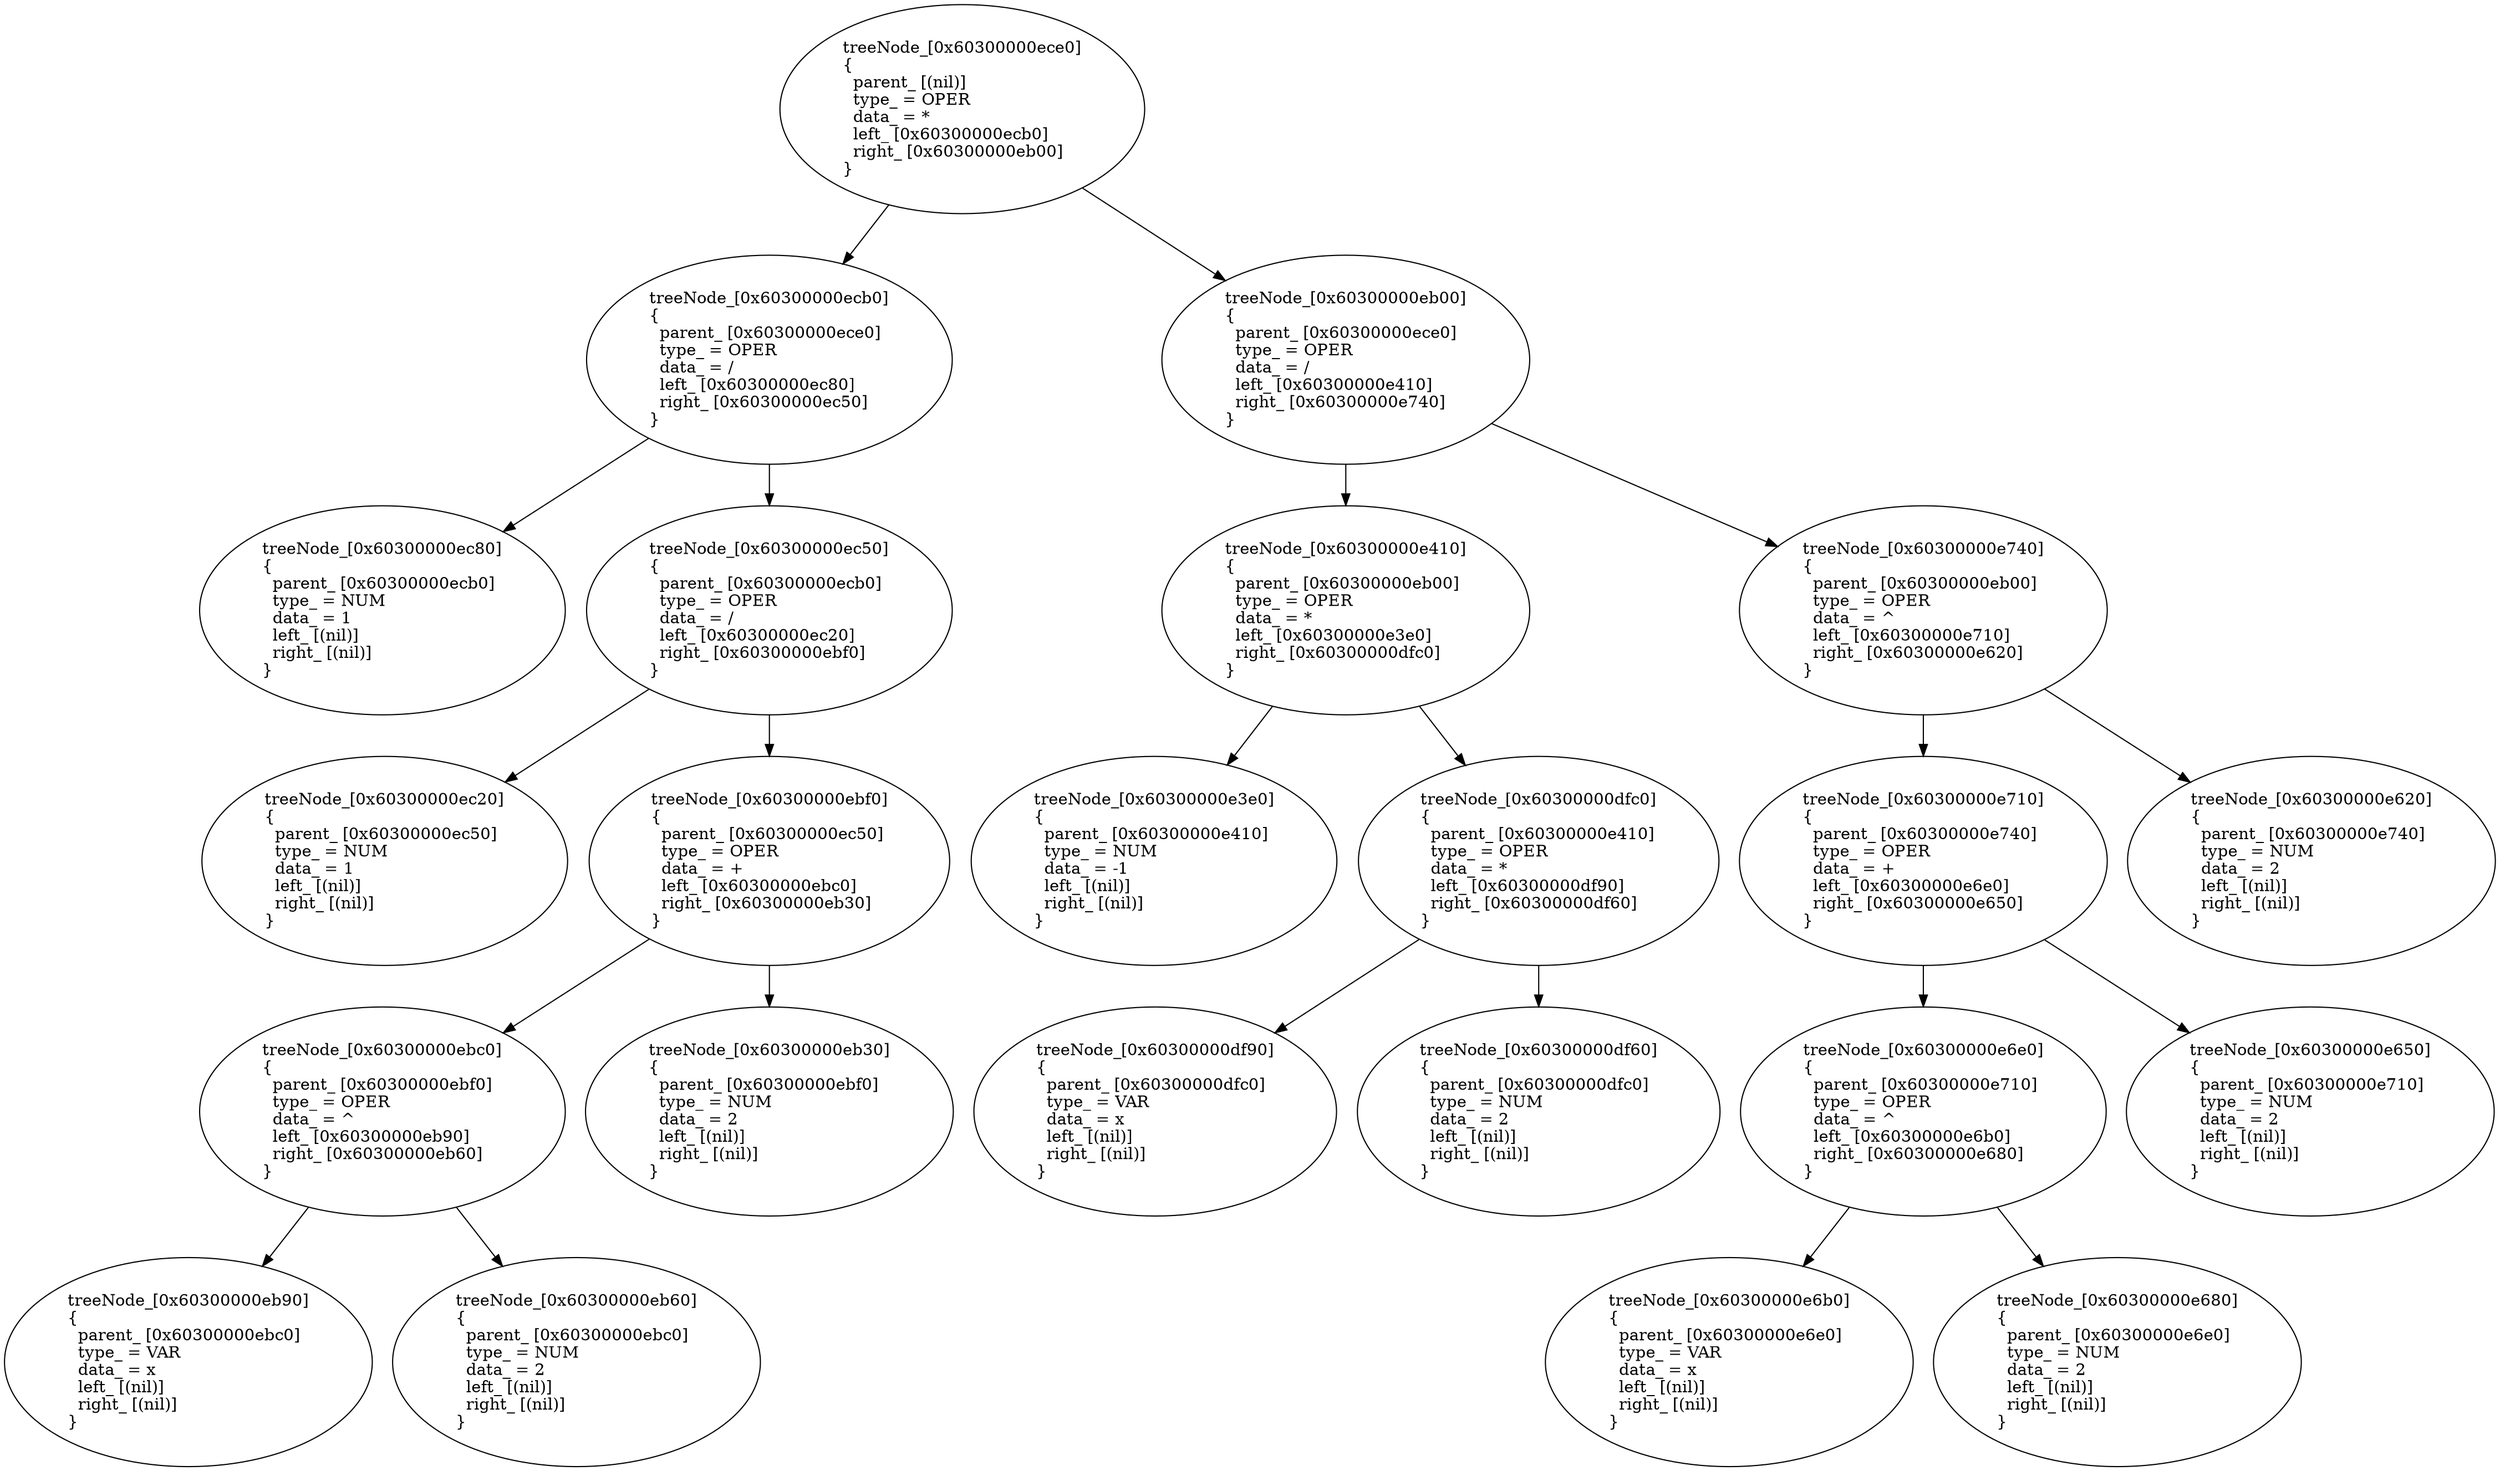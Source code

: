 digraph graf {
treeNode_0x60300000ece0 [label="treeNode_[0x60300000ece0]\l{\l  parent_ [(nil)]\l  type_ = OPER\l  data_ = *\l  left_ [0x60300000ecb0]\l  right_ [0x60300000eb00]\l}\l"]
treeNode_0x60300000ece0->treeNode_0x60300000ecb0
treeNode_0x60300000ecb0 [label="treeNode_[0x60300000ecb0]\l{\l  parent_ [0x60300000ece0]\l  type_ = OPER\l  data_ = /\l  left_ [0x60300000ec80]\l  right_ [0x60300000ec50]\l}\l"]
treeNode_0x60300000ecb0->treeNode_0x60300000ec80
treeNode_0x60300000ec80 [label="treeNode_[0x60300000ec80]\l{\l  parent_ [0x60300000ecb0]\l  type_ = NUM\l  data_ = 1\l  left_ [(nil)]\l  right_ [(nil)]\l}\l"]
treeNode_0x60300000ecb0->treeNode_0x60300000ec50
treeNode_0x60300000ec50 [label="treeNode_[0x60300000ec50]\l{\l  parent_ [0x60300000ecb0]\l  type_ = OPER\l  data_ = /\l  left_ [0x60300000ec20]\l  right_ [0x60300000ebf0]\l}\l"]
treeNode_0x60300000ec50->treeNode_0x60300000ec20
treeNode_0x60300000ec20 [label="treeNode_[0x60300000ec20]\l{\l  parent_ [0x60300000ec50]\l  type_ = NUM\l  data_ = 1\l  left_ [(nil)]\l  right_ [(nil)]\l}\l"]
treeNode_0x60300000ec50->treeNode_0x60300000ebf0
treeNode_0x60300000ebf0 [label="treeNode_[0x60300000ebf0]\l{\l  parent_ [0x60300000ec50]\l  type_ = OPER\l  data_ = +\l  left_ [0x60300000ebc0]\l  right_ [0x60300000eb30]\l}\l"]
treeNode_0x60300000ebf0->treeNode_0x60300000ebc0
treeNode_0x60300000ebc0 [label="treeNode_[0x60300000ebc0]\l{\l  parent_ [0x60300000ebf0]\l  type_ = OPER\l  data_ = ^\l  left_ [0x60300000eb90]\l  right_ [0x60300000eb60]\l}\l"]
treeNode_0x60300000ebc0->treeNode_0x60300000eb90
treeNode_0x60300000eb90 [label="treeNode_[0x60300000eb90]\l{\l  parent_ [0x60300000ebc0]\l  type_ = VAR\l  data_ = x\l  left_ [(nil)]\l  right_ [(nil)]\l}\l"]
treeNode_0x60300000ebc0->treeNode_0x60300000eb60
treeNode_0x60300000eb60 [label="treeNode_[0x60300000eb60]\l{\l  parent_ [0x60300000ebc0]\l  type_ = NUM\l  data_ = 2\l  left_ [(nil)]\l  right_ [(nil)]\l}\l"]
treeNode_0x60300000ebf0->treeNode_0x60300000eb30
treeNode_0x60300000eb30 [label="treeNode_[0x60300000eb30]\l{\l  parent_ [0x60300000ebf0]\l  type_ = NUM\l  data_ = 2\l  left_ [(nil)]\l  right_ [(nil)]\l}\l"]
treeNode_0x60300000ece0->treeNode_0x60300000eb00
treeNode_0x60300000eb00 [label="treeNode_[0x60300000eb00]\l{\l  parent_ [0x60300000ece0]\l  type_ = OPER\l  data_ = /\l  left_ [0x60300000e410]\l  right_ [0x60300000e740]\l}\l"]
treeNode_0x60300000eb00->treeNode_0x60300000e410
treeNode_0x60300000e410 [label="treeNode_[0x60300000e410]\l{\l  parent_ [0x60300000eb00]\l  type_ = OPER\l  data_ = *\l  left_ [0x60300000e3e0]\l  right_ [0x60300000dfc0]\l}\l"]
treeNode_0x60300000e410->treeNode_0x60300000e3e0
treeNode_0x60300000e3e0 [label="treeNode_[0x60300000e3e0]\l{\l  parent_ [0x60300000e410]\l  type_ = NUM\l  data_ = -1\l  left_ [(nil)]\l  right_ [(nil)]\l}\l"]
treeNode_0x60300000e410->treeNode_0x60300000dfc0
treeNode_0x60300000dfc0 [label="treeNode_[0x60300000dfc0]\l{\l  parent_ [0x60300000e410]\l  type_ = OPER\l  data_ = *\l  left_ [0x60300000df90]\l  right_ [0x60300000df60]\l}\l"]
treeNode_0x60300000dfc0->treeNode_0x60300000df90
treeNode_0x60300000df90 [label="treeNode_[0x60300000df90]\l{\l  parent_ [0x60300000dfc0]\l  type_ = VAR\l  data_ = x\l  left_ [(nil)]\l  right_ [(nil)]\l}\l"]
treeNode_0x60300000dfc0->treeNode_0x60300000df60
treeNode_0x60300000df60 [label="treeNode_[0x60300000df60]\l{\l  parent_ [0x60300000dfc0]\l  type_ = NUM\l  data_ = 2\l  left_ [(nil)]\l  right_ [(nil)]\l}\l"]
treeNode_0x60300000eb00->treeNode_0x60300000e740
treeNode_0x60300000e740 [label="treeNode_[0x60300000e740]\l{\l  parent_ [0x60300000eb00]\l  type_ = OPER\l  data_ = ^\l  left_ [0x60300000e710]\l  right_ [0x60300000e620]\l}\l"]
treeNode_0x60300000e740->treeNode_0x60300000e710
treeNode_0x60300000e710 [label="treeNode_[0x60300000e710]\l{\l  parent_ [0x60300000e740]\l  type_ = OPER\l  data_ = +\l  left_ [0x60300000e6e0]\l  right_ [0x60300000e650]\l}\l"]
treeNode_0x60300000e710->treeNode_0x60300000e6e0
treeNode_0x60300000e6e0 [label="treeNode_[0x60300000e6e0]\l{\l  parent_ [0x60300000e710]\l  type_ = OPER\l  data_ = ^\l  left_ [0x60300000e6b0]\l  right_ [0x60300000e680]\l}\l"]
treeNode_0x60300000e6e0->treeNode_0x60300000e6b0
treeNode_0x60300000e6b0 [label="treeNode_[0x60300000e6b0]\l{\l  parent_ [0x60300000e6e0]\l  type_ = VAR\l  data_ = x\l  left_ [(nil)]\l  right_ [(nil)]\l}\l"]
treeNode_0x60300000e6e0->treeNode_0x60300000e680
treeNode_0x60300000e680 [label="treeNode_[0x60300000e680]\l{\l  parent_ [0x60300000e6e0]\l  type_ = NUM\l  data_ = 2\l  left_ [(nil)]\l  right_ [(nil)]\l}\l"]
treeNode_0x60300000e710->treeNode_0x60300000e650
treeNode_0x60300000e650 [label="treeNode_[0x60300000e650]\l{\l  parent_ [0x60300000e710]\l  type_ = NUM\l  data_ = 2\l  left_ [(nil)]\l  right_ [(nil)]\l}\l"]
treeNode_0x60300000e740->treeNode_0x60300000e620
treeNode_0x60300000e620 [label="treeNode_[0x60300000e620]\l{\l  parent_ [0x60300000e740]\l  type_ = NUM\l  data_ = 2\l  left_ [(nil)]\l  right_ [(nil)]\l}\l"]
}